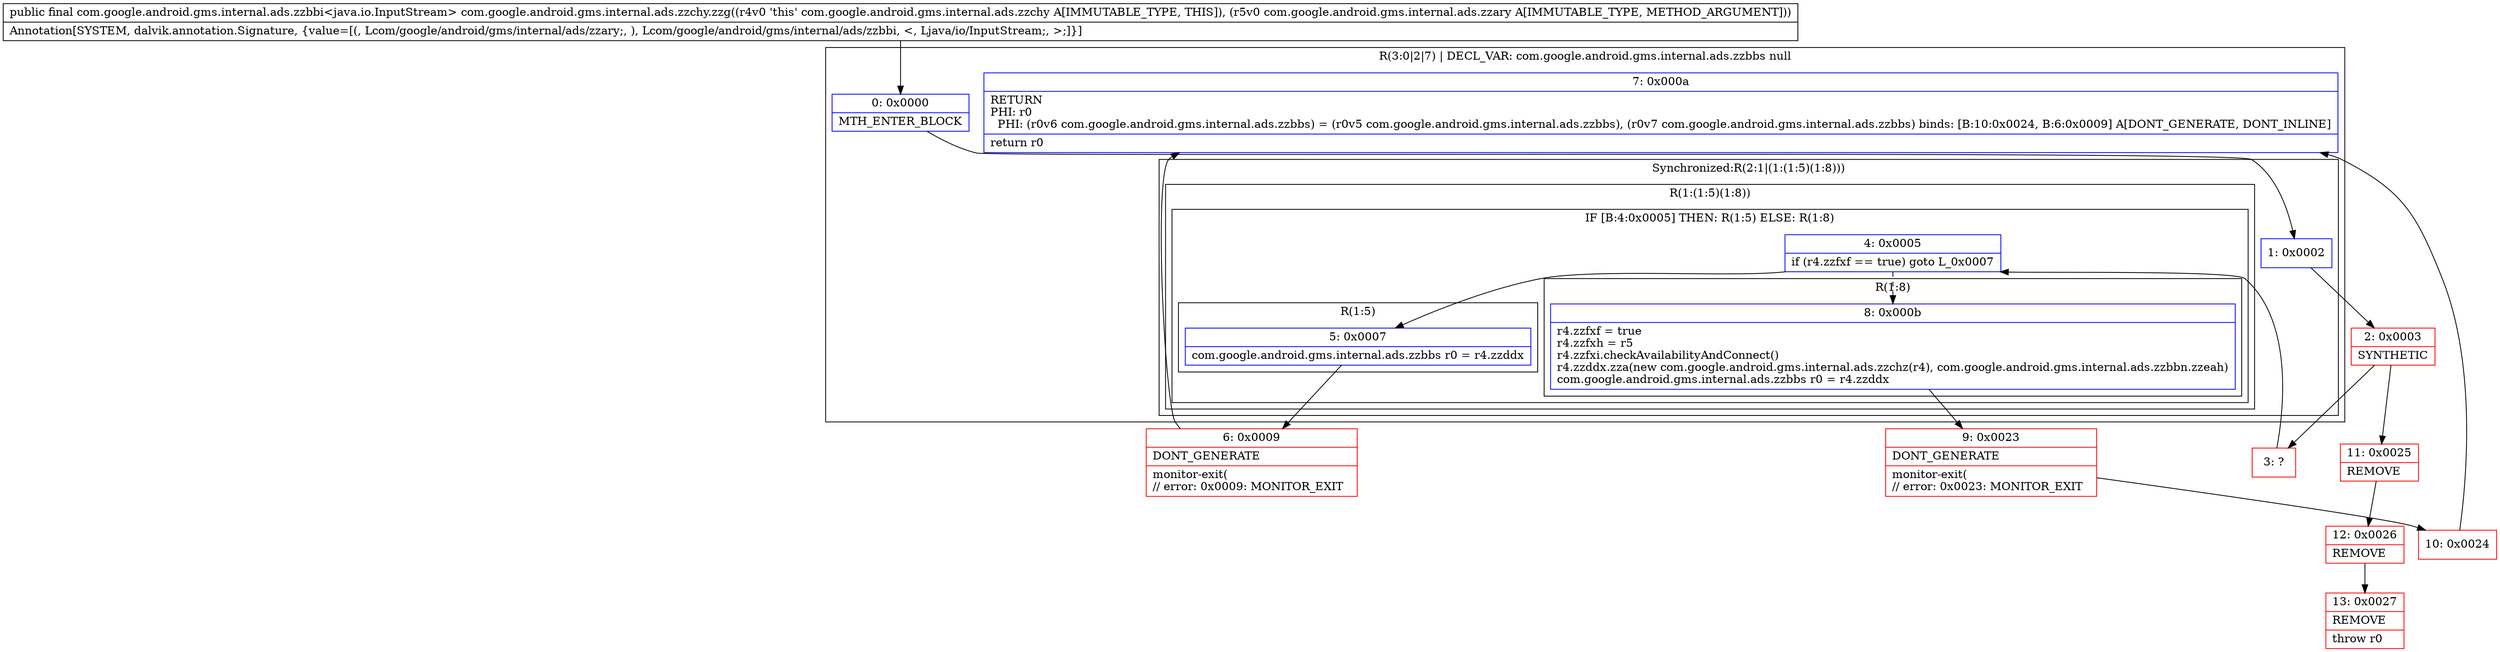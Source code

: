digraph "CFG forcom.google.android.gms.internal.ads.zzchy.zzg(Lcom\/google\/android\/gms\/internal\/ads\/zzary;)Lcom\/google\/android\/gms\/internal\/ads\/zzbbi;" {
subgraph cluster_Region_925692766 {
label = "R(3:0|2|7) | DECL_VAR: com.google.android.gms.internal.ads.zzbbs null\l";
node [shape=record,color=blue];
Node_0 [shape=record,label="{0\:\ 0x0000|MTH_ENTER_BLOCK\l}"];
subgraph cluster_SynchronizedRegion_1220804374 {
label = "Synchronized:R(2:1|(1:(1:5)(1:8)))";
node [shape=record,color=blue];
Node_1 [shape=record,label="{1\:\ 0x0002}"];
subgraph cluster_Region_1020754921 {
label = "R(1:(1:5)(1:8))";
node [shape=record,color=blue];
subgraph cluster_IfRegion_830441511 {
label = "IF [B:4:0x0005] THEN: R(1:5) ELSE: R(1:8)";
node [shape=record,color=blue];
Node_4 [shape=record,label="{4\:\ 0x0005|if (r4.zzfxf == true) goto L_0x0007\l}"];
subgraph cluster_Region_608257096 {
label = "R(1:5)";
node [shape=record,color=blue];
Node_5 [shape=record,label="{5\:\ 0x0007|com.google.android.gms.internal.ads.zzbbs r0 = r4.zzddx\l}"];
}
subgraph cluster_Region_967895817 {
label = "R(1:8)";
node [shape=record,color=blue];
Node_8 [shape=record,label="{8\:\ 0x000b|r4.zzfxf = true\lr4.zzfxh = r5\lr4.zzfxi.checkAvailabilityAndConnect()\lr4.zzddx.zza(new com.google.android.gms.internal.ads.zzchz(r4), com.google.android.gms.internal.ads.zzbbn.zzeah)\lcom.google.android.gms.internal.ads.zzbbs r0 = r4.zzddx\l}"];
}
}
}
}
Node_7 [shape=record,label="{7\:\ 0x000a|RETURN\lPHI: r0 \l  PHI: (r0v6 com.google.android.gms.internal.ads.zzbbs) = (r0v5 com.google.android.gms.internal.ads.zzbbs), (r0v7 com.google.android.gms.internal.ads.zzbbs) binds: [B:10:0x0024, B:6:0x0009] A[DONT_GENERATE, DONT_INLINE]\l|return r0\l}"];
}
Node_2 [shape=record,color=red,label="{2\:\ 0x0003|SYNTHETIC\l}"];
Node_3 [shape=record,color=red,label="{3\:\ ?}"];
Node_6 [shape=record,color=red,label="{6\:\ 0x0009|DONT_GENERATE\l|monitor\-exit(\l\/\/ error: 0x0009: MONITOR_EXIT  \l}"];
Node_9 [shape=record,color=red,label="{9\:\ 0x0023|DONT_GENERATE\l|monitor\-exit(\l\/\/ error: 0x0023: MONITOR_EXIT  \l}"];
Node_10 [shape=record,color=red,label="{10\:\ 0x0024}"];
Node_11 [shape=record,color=red,label="{11\:\ 0x0025|REMOVE\l}"];
Node_12 [shape=record,color=red,label="{12\:\ 0x0026|REMOVE\l}"];
Node_13 [shape=record,color=red,label="{13\:\ 0x0027|REMOVE\l|throw r0\l}"];
MethodNode[shape=record,label="{public final com.google.android.gms.internal.ads.zzbbi\<java.io.InputStream\> com.google.android.gms.internal.ads.zzchy.zzg((r4v0 'this' com.google.android.gms.internal.ads.zzchy A[IMMUTABLE_TYPE, THIS]), (r5v0 com.google.android.gms.internal.ads.zzary A[IMMUTABLE_TYPE, METHOD_ARGUMENT]))  | Annotation[SYSTEM, dalvik.annotation.Signature, \{value=[(, Lcom\/google\/android\/gms\/internal\/ads\/zzary;, ), Lcom\/google\/android\/gms\/internal\/ads\/zzbbi, \<, Ljava\/io\/InputStream;, \>;]\}]\l}"];
MethodNode -> Node_0;
Node_0 -> Node_1;
Node_1 -> Node_2;
Node_4 -> Node_5;
Node_4 -> Node_8[style=dashed];
Node_5 -> Node_6;
Node_8 -> Node_9;
Node_2 -> Node_3;
Node_2 -> Node_11;
Node_3 -> Node_4;
Node_6 -> Node_7;
Node_9 -> Node_10;
Node_10 -> Node_7;
Node_11 -> Node_12;
Node_12 -> Node_13;
}

